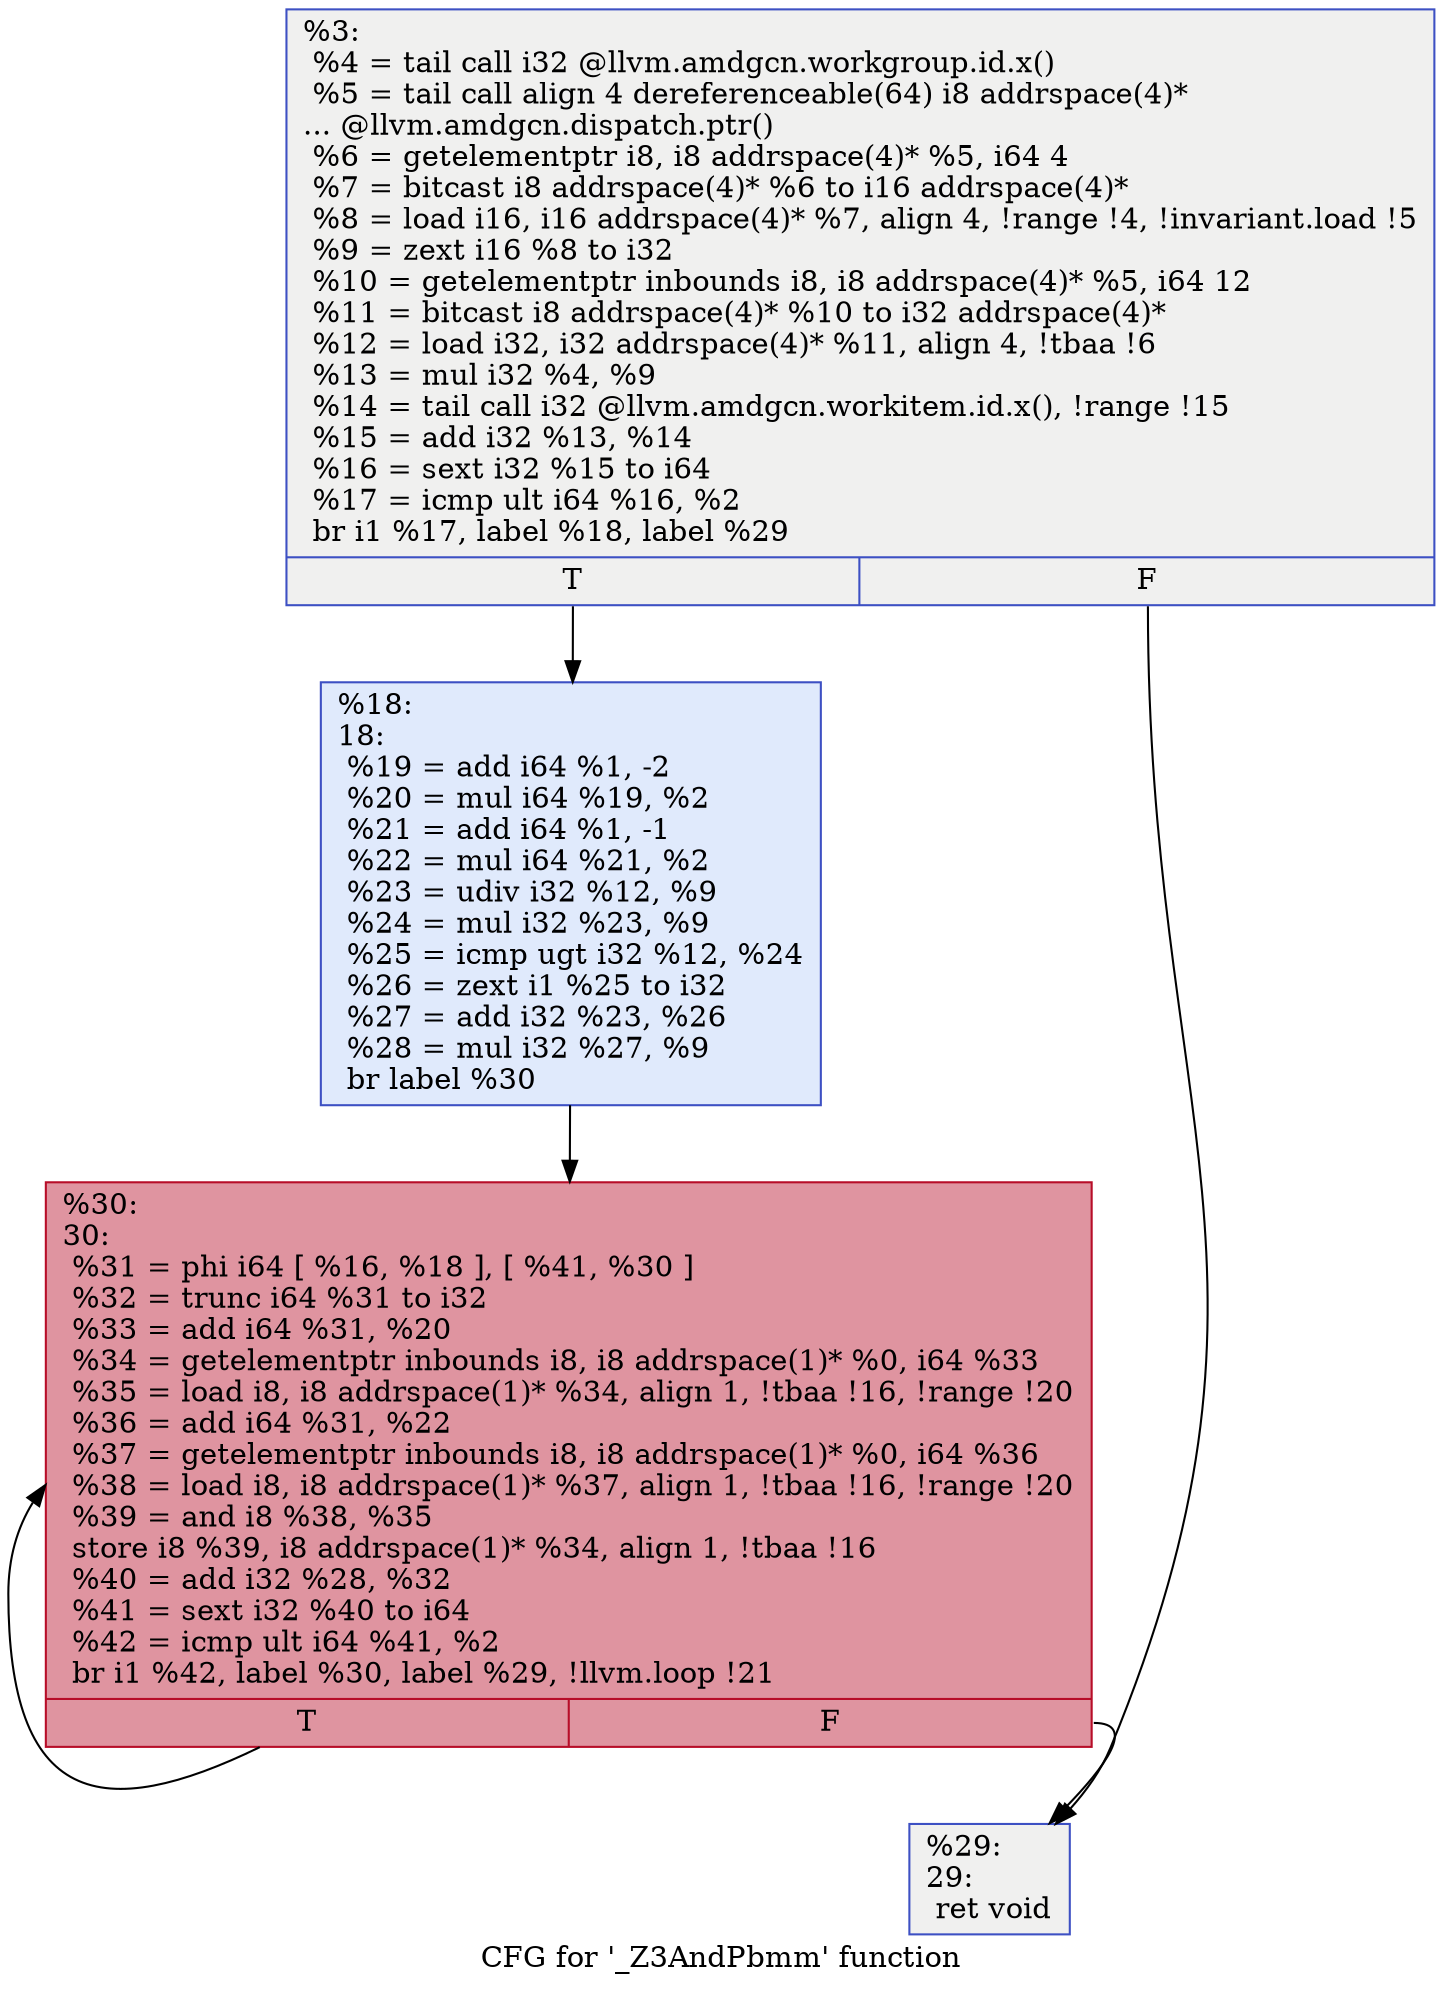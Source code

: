 digraph "CFG for '_Z3AndPbmm' function" {
	label="CFG for '_Z3AndPbmm' function";

	Node0x58e1450 [shape=record,color="#3d50c3ff", style=filled, fillcolor="#dedcdb70",label="{%3:\l  %4 = tail call i32 @llvm.amdgcn.workgroup.id.x()\l  %5 = tail call align 4 dereferenceable(64) i8 addrspace(4)*\l... @llvm.amdgcn.dispatch.ptr()\l  %6 = getelementptr i8, i8 addrspace(4)* %5, i64 4\l  %7 = bitcast i8 addrspace(4)* %6 to i16 addrspace(4)*\l  %8 = load i16, i16 addrspace(4)* %7, align 4, !range !4, !invariant.load !5\l  %9 = zext i16 %8 to i32\l  %10 = getelementptr inbounds i8, i8 addrspace(4)* %5, i64 12\l  %11 = bitcast i8 addrspace(4)* %10 to i32 addrspace(4)*\l  %12 = load i32, i32 addrspace(4)* %11, align 4, !tbaa !6\l  %13 = mul i32 %4, %9\l  %14 = tail call i32 @llvm.amdgcn.workitem.id.x(), !range !15\l  %15 = add i32 %13, %14\l  %16 = sext i32 %15 to i64\l  %17 = icmp ult i64 %16, %2\l  br i1 %17, label %18, label %29\l|{<s0>T|<s1>F}}"];
	Node0x58e1450:s0 -> Node0x58e3740;
	Node0x58e1450:s1 -> Node0x58e37d0;
	Node0x58e3740 [shape=record,color="#3d50c3ff", style=filled, fillcolor="#b9d0f970",label="{%18:\l18:                                               \l  %19 = add i64 %1, -2\l  %20 = mul i64 %19, %2\l  %21 = add i64 %1, -1\l  %22 = mul i64 %21, %2\l  %23 = udiv i32 %12, %9\l  %24 = mul i32 %23, %9\l  %25 = icmp ugt i32 %12, %24\l  %26 = zext i1 %25 to i32\l  %27 = add i32 %23, %26\l  %28 = mul i32 %27, %9\l  br label %30\l}"];
	Node0x58e3740 -> Node0x58e3ec0;
	Node0x58e37d0 [shape=record,color="#3d50c3ff", style=filled, fillcolor="#dedcdb70",label="{%29:\l29:                                               \l  ret void\l}"];
	Node0x58e3ec0 [shape=record,color="#b70d28ff", style=filled, fillcolor="#b70d2870",label="{%30:\l30:                                               \l  %31 = phi i64 [ %16, %18 ], [ %41, %30 ]\l  %32 = trunc i64 %31 to i32\l  %33 = add i64 %31, %20\l  %34 = getelementptr inbounds i8, i8 addrspace(1)* %0, i64 %33\l  %35 = load i8, i8 addrspace(1)* %34, align 1, !tbaa !16, !range !20\l  %36 = add i64 %31, %22\l  %37 = getelementptr inbounds i8, i8 addrspace(1)* %0, i64 %36\l  %38 = load i8, i8 addrspace(1)* %37, align 1, !tbaa !16, !range !20\l  %39 = and i8 %38, %35\l  store i8 %39, i8 addrspace(1)* %34, align 1, !tbaa !16\l  %40 = add i32 %28, %32\l  %41 = sext i32 %40 to i64\l  %42 = icmp ult i64 %41, %2\l  br i1 %42, label %30, label %29, !llvm.loop !21\l|{<s0>T|<s1>F}}"];
	Node0x58e3ec0:s0 -> Node0x58e3ec0;
	Node0x58e3ec0:s1 -> Node0x58e37d0;
}
